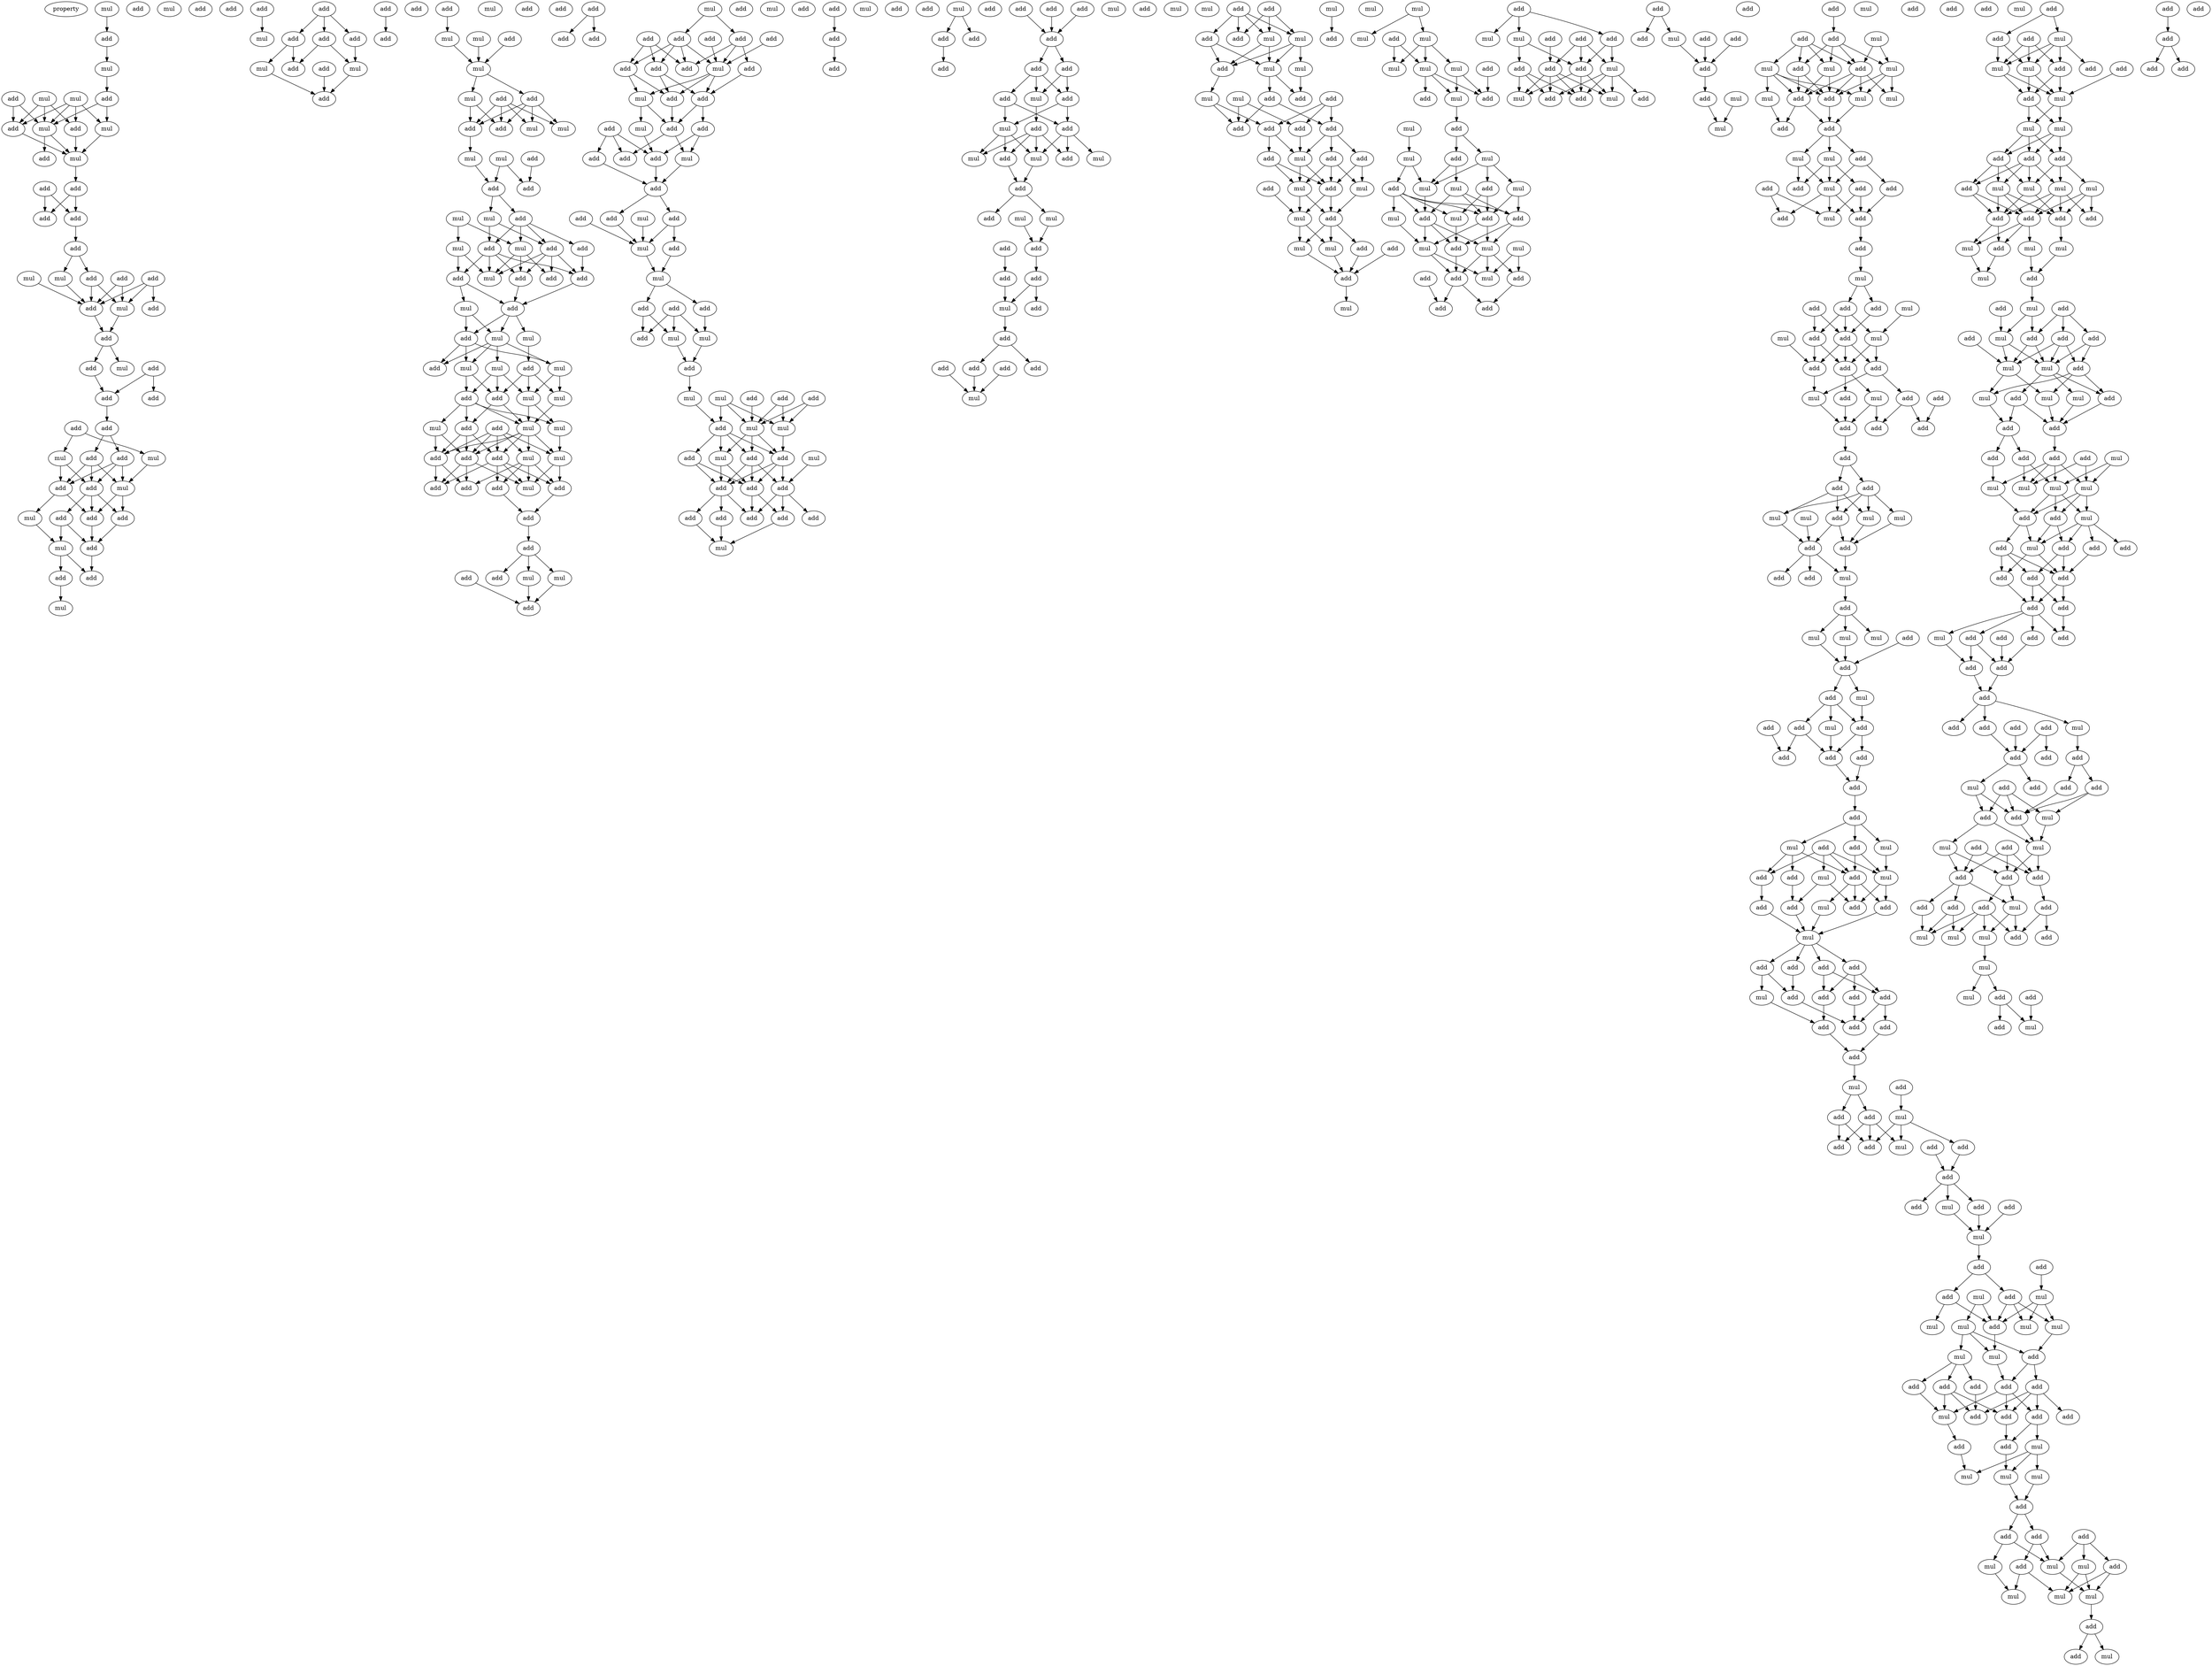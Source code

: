 digraph {
    node [fontcolor=black]
    property [mul=2,lf=1.3]
    0 [ label = mul ];
    1 [ label = add ];
    2 [ label = add ];
    3 [ label = mul ];
    4 [ label = add ];
    5 [ label = add ];
    6 [ label = mul ];
    7 [ label = mul ];
    8 [ label = mul ];
    9 [ label = add ];
    10 [ label = mul ];
    11 [ label = mul ];
    12 [ label = add ];
    13 [ label = mul ];
    14 [ label = add ];
    15 [ label = add ];
    16 [ label = add ];
    17 [ label = add ];
    18 [ label = add ];
    19 [ label = add ];
    20 [ label = mul ];
    21 [ label = add ];
    22 [ label = mul ];
    23 [ label = add ];
    24 [ label = add ];
    25 [ label = mul ];
    26 [ label = add ];
    27 [ label = add ];
    28 [ label = add ];
    29 [ label = mul ];
    30 [ label = add ];
    31 [ label = add ];
    32 [ label = add ];
    33 [ label = add ];
    34 [ label = add ];
    35 [ label = add ];
    36 [ label = add ];
    37 [ label = add ];
    38 [ label = add ];
    39 [ label = mul ];
    40 [ label = add ];
    41 [ label = mul ];
    42 [ label = add ];
    43 [ label = add ];
    44 [ label = mul ];
    45 [ label = add ];
    46 [ label = mul ];
    47 [ label = add ];
    48 [ label = add ];
    49 [ label = mul ];
    50 [ label = add ];
    51 [ label = add ];
    52 [ label = add ];
    53 [ label = mul ];
    54 [ label = add ];
    55 [ label = mul ];
    56 [ label = add ];
    57 [ label = add ];
    58 [ label = add ];
    59 [ label = add ];
    60 [ label = add ];
    61 [ label = add ];
    62 [ label = mul ];
    63 [ label = add ];
    64 [ label = mul ];
    65 [ label = add ];
    66 [ label = add ];
    67 [ label = add ];
    68 [ label = add ];
    69 [ label = mul ];
    70 [ label = mul ];
    71 [ label = mul ];
    72 [ label = add ];
    73 [ label = add ];
    74 [ label = mul ];
    75 [ label = add ];
    76 [ label = add ];
    77 [ label = mul ];
    78 [ label = add ];
    79 [ label = mul ];
    80 [ label = mul ];
    81 [ label = add ];
    82 [ label = mul ];
    83 [ label = add ];
    84 [ label = mul ];
    85 [ label = add ];
    86 [ label = add ];
    87 [ label = mul ];
    88 [ label = mul ];
    89 [ label = add ];
    90 [ label = mul ];
    91 [ label = mul ];
    92 [ label = add ];
    93 [ label = add ];
    94 [ label = add ];
    95 [ label = add ];
    96 [ label = add ];
    97 [ label = add ];
    98 [ label = mul ];
    99 [ label = add ];
    100 [ label = add ];
    101 [ label = mul ];
    102 [ label = mul ];
    103 [ label = add ];
    104 [ label = add ];
    105 [ label = mul ];
    106 [ label = add ];
    107 [ label = mul ];
    108 [ label = add ];
    109 [ label = mul ];
    110 [ label = mul ];
    111 [ label = add ];
    112 [ label = mul ];
    113 [ label = add ];
    114 [ label = mul ];
    115 [ label = mul ];
    116 [ label = add ];
    117 [ label = mul ];
    118 [ label = mul ];
    119 [ label = add ];
    120 [ label = add ];
    121 [ label = add ];
    122 [ label = mul ];
    123 [ label = mul ];
    124 [ label = add ];
    125 [ label = add ];
    126 [ label = add ];
    127 [ label = add ];
    128 [ label = mul ];
    129 [ label = add ];
    130 [ label = add ];
    131 [ label = add ];
    132 [ label = mul ];
    133 [ label = add ];
    134 [ label = mul ];
    135 [ label = add ];
    136 [ label = add ];
    137 [ label = add ];
    138 [ label = add ];
    139 [ label = add ];
    140 [ label = mul ];
    141 [ label = add ];
    142 [ label = add ];
    143 [ label = add ];
    144 [ label = add ];
    145 [ label = add ];
    146 [ label = add ];
    147 [ label = mul ];
    148 [ label = add ];
    149 [ label = add ];
    150 [ label = add ];
    151 [ label = add ];
    152 [ label = mul ];
    153 [ label = add ];
    154 [ label = mul ];
    155 [ label = add ];
    156 [ label = add ];
    157 [ label = add ];
    158 [ label = add ];
    159 [ label = mul ];
    160 [ label = add ];
    161 [ label = add ];
    162 [ label = add ];
    163 [ label = add ];
    164 [ label = mul ];
    165 [ label = add ];
    166 [ label = add ];
    167 [ label = add ];
    168 [ label = mul ];
    169 [ label = mul ];
    170 [ label = add ];
    171 [ label = mul ];
    172 [ label = add ];
    173 [ label = add ];
    174 [ label = add ];
    175 [ label = mul ];
    176 [ label = mul ];
    177 [ label = add ];
    178 [ label = add ];
    179 [ label = add ];
    180 [ label = add ];
    181 [ label = mul ];
    182 [ label = add ];
    183 [ label = add ];
    184 [ label = mul ];
    185 [ label = mul ];
    186 [ label = add ];
    187 [ label = mul ];
    188 [ label = add ];
    189 [ label = mul ];
    190 [ label = add ];
    191 [ label = mul ];
    192 [ label = add ];
    193 [ label = add ];
    194 [ label = add ];
    195 [ label = add ];
    196 [ label = add ];
    197 [ label = add ];
    198 [ label = add ];
    199 [ label = add ];
    200 [ label = add ];
    201 [ label = mul ];
    202 [ label = add ];
    203 [ label = mul ];
    204 [ label = add ];
    205 [ label = add ];
    206 [ label = add ];
    207 [ label = add ];
    208 [ label = mul ];
    209 [ label = add ];
    210 [ label = add ];
    211 [ label = add ];
    212 [ label = add ];
    213 [ label = add ];
    214 [ label = add ];
    215 [ label = add ];
    216 [ label = add ];
    217 [ label = mul ];
    218 [ label = add ];
    219 [ label = add ];
    220 [ label = add ];
    221 [ label = mul ];
    222 [ label = add ];
    223 [ label = add ];
    224 [ label = mul ];
    225 [ label = add ];
    226 [ label = add ];
    227 [ label = mul ];
    228 [ label = mul ];
    229 [ label = add ];
    230 [ label = mul ];
    231 [ label = add ];
    232 [ label = add ];
    233 [ label = mul ];
    234 [ label = mul ];
    235 [ label = mul ];
    236 [ label = add ];
    237 [ label = mul ];
    238 [ label = add ];
    239 [ label = add ];
    240 [ label = add ];
    241 [ label = add ];
    242 [ label = mul ];
    243 [ label = add ];
    244 [ label = add ];
    245 [ label = add ];
    246 [ label = add ];
    247 [ label = add ];
    248 [ label = add ];
    249 [ label = mul ];
    250 [ label = add ];
    251 [ label = add ];
    252 [ label = mul ];
    253 [ label = add ];
    254 [ label = add ];
    255 [ label = mul ];
    256 [ label = add ];
    257 [ label = mul ];
    258 [ label = mul ];
    259 [ label = mul ];
    260 [ label = add ];
    261 [ label = add ];
    262 [ label = mul ];
    263 [ label = add ];
    264 [ label = add ];
    265 [ label = add ];
    266 [ label = add ];
    267 [ label = add ];
    268 [ label = mul ];
    269 [ label = add ];
    270 [ label = add ];
    271 [ label = add ];
    272 [ label = mul ];
    273 [ label = add ];
    274 [ label = mul ];
    275 [ label = add ];
    276 [ label = mul ];
    277 [ label = add ];
    278 [ label = mul ];
    279 [ label = add ];
    280 [ label = mul ];
    281 [ label = add ];
    282 [ label = mul ];
    283 [ label = add ];
    284 [ label = add ];
    285 [ label = mul ];
    286 [ label = mul ];
    287 [ label = mul ];
    288 [ label = add ];
    289 [ label = mul ];
    290 [ label = mul ];
    291 [ label = mul ];
    292 [ label = mul ];
    293 [ label = mul ];
    294 [ label = add ];
    295 [ label = add ];
    296 [ label = add ];
    297 [ label = mul ];
    298 [ label = add ];
    299 [ label = mul ];
    300 [ label = add ];
    301 [ label = mul ];
    302 [ label = mul ];
    303 [ label = mul ];
    304 [ label = add ];
    305 [ label = add ];
    306 [ label = mul ];
    307 [ label = mul ];
    308 [ label = add ];
    309 [ label = add ];
    310 [ label = add ];
    311 [ label = mul ];
    312 [ label = mul ];
    313 [ label = mul ];
    314 [ label = add ];
    315 [ label = mul ];
    316 [ label = mul ];
    317 [ label = add ];
    318 [ label = add ];
    319 [ label = add ];
    320 [ label = mul ];
    321 [ label = add ];
    322 [ label = add ];
    323 [ label = add ];
    324 [ label = mul ];
    325 [ label = mul ];
    326 [ label = add ];
    327 [ label = add ];
    328 [ label = add ];
    329 [ label = add ];
    330 [ label = add ];
    331 [ label = add ];
    332 [ label = mul ];
    333 [ label = add ];
    334 [ label = mul ];
    335 [ label = mul ];
    336 [ label = add ];
    337 [ label = add ];
    338 [ label = add ];
    339 [ label = add ];
    340 [ label = add ];
    341 [ label = add ];
    342 [ label = mul ];
    343 [ label = add ];
    344 [ label = add ];
    345 [ label = mul ];
    346 [ label = mul ];
    347 [ label = add ];
    348 [ label = add ];
    349 [ label = add ];
    350 [ label = mul ];
    351 [ label = add ];
    352 [ label = mul ];
    353 [ label = add ];
    354 [ label = add ];
    355 [ label = mul ];
    356 [ label = mul ];
    357 [ label = add ];
    358 [ label = mul ];
    359 [ label = mul ];
    360 [ label = add ];
    361 [ label = mul ];
    362 [ label = add ];
    363 [ label = add ];
    364 [ label = mul ];
    365 [ label = mul ];
    366 [ label = add ];
    367 [ label = mul ];
    368 [ label = add ];
    369 [ label = add ];
    370 [ label = add ];
    371 [ label = add ];
    372 [ label = add ];
    373 [ label = mul ];
    374 [ label = add ];
    375 [ label = add ];
    376 [ label = mul ];
    377 [ label = mul ];
    378 [ label = add ];
    379 [ label = add ];
    380 [ label = mul ];
    381 [ label = add ];
    382 [ label = add ];
    383 [ label = add ];
    384 [ label = add ];
    385 [ label = mul ];
    386 [ label = mul ];
    387 [ label = add ];
    388 [ label = add ];
    389 [ label = add ];
    390 [ label = add ];
    391 [ label = add ];
    392 [ label = add ];
    393 [ label = mul ];
    394 [ label = mul ];
    395 [ label = add ];
    396 [ label = add ];
    397 [ label = add ];
    398 [ label = add ];
    399 [ label = add ];
    400 [ label = add ];
    401 [ label = mul ];
    402 [ label = mul ];
    403 [ label = add ];
    404 [ label = mul ];
    405 [ label = mul ];
    406 [ label = add ];
    407 [ label = add ];
    408 [ label = add ];
    409 [ label = mul ];
    410 [ label = add ];
    411 [ label = add ];
    412 [ label = mul ];
    413 [ label = add ];
    414 [ label = mul ];
    415 [ label = mul ];
    416 [ label = add ];
    417 [ label = mul ];
    418 [ label = add ];
    419 [ label = add ];
    420 [ label = mul ];
    421 [ label = add ];
    422 [ label = add ];
    423 [ label = add ];
    424 [ label = add ];
    425 [ label = add ];
    426 [ label = add ];
    427 [ label = add ];
    428 [ label = add ];
    429 [ label = add ];
    430 [ label = mul ];
    431 [ label = mul ];
    432 [ label = add ];
    433 [ label = add ];
    434 [ label = mul ];
    435 [ label = add ];
    436 [ label = mul ];
    437 [ label = add ];
    438 [ label = add ];
    439 [ label = add ];
    440 [ label = add ];
    441 [ label = add ];
    442 [ label = mul ];
    443 [ label = mul ];
    444 [ label = add ];
    445 [ label = add ];
    446 [ label = add ];
    447 [ label = add ];
    448 [ label = add ];
    449 [ label = add ];
    450 [ label = mul ];
    451 [ label = add ];
    452 [ label = add ];
    453 [ label = add ];
    454 [ label = add ];
    455 [ label = add ];
    456 [ label = add ];
    457 [ label = add ];
    458 [ label = mul ];
    459 [ label = add ];
    460 [ label = add ];
    461 [ label = add ];
    462 [ label = mul ];
    463 [ label = add ];
    464 [ label = add ];
    465 [ label = mul ];
    466 [ label = add ];
    467 [ label = add ];
    468 [ label = add ];
    469 [ label = add ];
    470 [ label = mul ];
    471 [ label = add ];
    472 [ label = add ];
    473 [ label = mul ];
    474 [ label = add ];
    475 [ label = add ];
    476 [ label = add ];
    477 [ label = add ];
    478 [ label = mul ];
    479 [ label = mul ];
    480 [ label = mul ];
    481 [ label = add ];
    482 [ label = mul ];
    483 [ label = mul ];
    484 [ label = mul ];
    485 [ label = mul ];
    486 [ label = add ];
    487 [ label = mul ];
    488 [ label = add ];
    489 [ label = add ];
    490 [ label = add ];
    491 [ label = add ];
    492 [ label = add ];
    493 [ label = mul ];
    494 [ label = add ];
    495 [ label = add ];
    496 [ label = add ];
    497 [ label = add ];
    498 [ label = add ];
    499 [ label = mul ];
    500 [ label = add ];
    501 [ label = mul ];
    502 [ label = mul ];
    503 [ label = mul ];
    504 [ label = mul ];
    505 [ label = add ];
    506 [ label = add ];
    507 [ label = add ];
    508 [ label = add ];
    509 [ label = add ];
    510 [ label = mul ];
    511 [ label = add ];
    512 [ label = mul ];
    513 [ label = mul ];
    514 [ label = mul ];
    515 [ label = mul ];
    516 [ label = mul ];
    517 [ label = add ];
    518 [ label = add ];
    519 [ label = mul ];
    520 [ label = add ];
    521 [ label = mul ];
    522 [ label = add ];
    523 [ label = add ];
    524 [ label = add ];
    525 [ label = add ];
    526 [ label = add ];
    527 [ label = mul ];
    528 [ label = mul ];
    529 [ label = add ];
    530 [ label = mul ];
    531 [ label = mul ];
    532 [ label = mul ];
    533 [ label = add ];
    534 [ label = add ];
    535 [ label = add ];
    536 [ label = mul ];
    537 [ label = mul ];
    538 [ label = add ];
    539 [ label = mul ];
    540 [ label = mul ];
    541 [ label = add ];
    542 [ label = add ];
    543 [ label = add ];
    544 [ label = add ];
    545 [ label = mul ];
    546 [ label = mul ];
    547 [ label = add ];
    548 [ label = mul ];
    549 [ label = mul ];
    550 [ label = add ];
    551 [ label = add ];
    552 [ label = add ];
    553 [ label = mul ];
    554 [ label = add ];
    555 [ label = add ];
    556 [ label = add ];
    557 [ label = add ];
    558 [ label = mul ];
    559 [ label = mul ];
    560 [ label = mul ];
    561 [ label = add ];
    562 [ label = add ];
    563 [ label = add ];
    564 [ label = mul ];
    565 [ label = mul ];
    566 [ label = mul ];
    567 [ label = add ];
    568 [ label = add ];
    569 [ label = mul ];
    570 [ label = add ];
    571 [ label = add ];
    572 [ label = add ];
    573 [ label = add ];
    574 [ label = mul ];
    575 [ label = mul ];
    576 [ label = mul ];
    577 [ label = mul ];
    578 [ label = add ];
    579 [ label = add ];
    580 [ label = mul ];
    581 [ label = add ];
    582 [ label = add ];
    583 [ label = add ];
    584 [ label = add ];
    585 [ label = mul ];
    586 [ label = add ];
    587 [ label = add ];
    588 [ label = add ];
    589 [ label = add ];
    590 [ label = add ];
    591 [ label = add ];
    592 [ label = mul ];
    593 [ label = add ];
    594 [ label = add ];
    595 [ label = add ];
    596 [ label = add ];
    597 [ label = add ];
    598 [ label = add ];
    599 [ label = add ];
    600 [ label = add ];
    601 [ label = mul ];
    602 [ label = add ];
    603 [ label = add ];
    604 [ label = add ];
    605 [ label = add ];
    606 [ label = add ];
    607 [ label = add ];
    608 [ label = mul ];
    609 [ label = add ];
    610 [ label = add ];
    611 [ label = add ];
    612 [ label = add ];
    613 [ label = mul ];
    614 [ label = add ];
    615 [ label = add ];
    616 [ label = mul ];
    617 [ label = mul ];
    618 [ label = add ];
    619 [ label = add ];
    620 [ label = add ];
    621 [ label = add ];
    622 [ label = add ];
    623 [ label = mul ];
    624 [ label = add ];
    625 [ label = add ];
    626 [ label = add ];
    627 [ label = mul ];
    628 [ label = add ];
    629 [ label = mul ];
    630 [ label = add ];
    631 [ label = mul ];
    632 [ label = mul ];
    633 [ label = add ];
    634 [ label = mul ];
    635 [ label = add ];
    636 [ label = add ];
    637 [ label = mul ];
    638 [ label = add ];
    639 [ label = add ];
    640 [ label = add ];
    641 [ label = add ];
    642 [ label = add ];
    0 -> 2 [ name = 0 ];
    2 -> 3 [ name = 1 ];
    3 -> 4 [ name = 2 ];
    4 -> 8 [ name = 3 ];
    4 -> 10 [ name = 4 ];
    5 -> 8 [ name = 5 ];
    5 -> 9 [ name = 6 ];
    6 -> 8 [ name = 7 ];
    6 -> 9 [ name = 8 ];
    6 -> 10 [ name = 9 ];
    6 -> 12 [ name = 10 ];
    7 -> 8 [ name = 11 ];
    7 -> 9 [ name = 12 ];
    7 -> 12 [ name = 13 ];
    8 -> 13 [ name = 14 ];
    8 -> 14 [ name = 15 ];
    9 -> 13 [ name = 16 ];
    10 -> 13 [ name = 17 ];
    12 -> 13 [ name = 18 ];
    13 -> 16 [ name = 19 ];
    15 -> 17 [ name = 20 ];
    15 -> 18 [ name = 21 ];
    16 -> 17 [ name = 22 ];
    16 -> 18 [ name = 23 ];
    18 -> 19 [ name = 24 ];
    19 -> 20 [ name = 25 ];
    19 -> 24 [ name = 26 ];
    20 -> 26 [ name = 27 ];
    21 -> 25 [ name = 28 ];
    21 -> 26 [ name = 29 ];
    22 -> 26 [ name = 30 ];
    23 -> 25 [ name = 31 ];
    23 -> 26 [ name = 32 ];
    23 -> 27 [ name = 33 ];
    24 -> 25 [ name = 34 ];
    24 -> 26 [ name = 35 ];
    25 -> 28 [ name = 36 ];
    26 -> 28 [ name = 37 ];
    28 -> 29 [ name = 38 ];
    28 -> 31 [ name = 39 ];
    31 -> 34 [ name = 40 ];
    33 -> 34 [ name = 41 ];
    33 -> 35 [ name = 42 ];
    34 -> 36 [ name = 43 ];
    36 -> 38 [ name = 44 ];
    36 -> 40 [ name = 45 ];
    37 -> 39 [ name = 46 ];
    37 -> 41 [ name = 47 ];
    38 -> 42 [ name = 48 ];
    38 -> 43 [ name = 49 ];
    38 -> 44 [ name = 50 ];
    39 -> 44 [ name = 51 ];
    40 -> 42 [ name = 52 ];
    40 -> 43 [ name = 53 ];
    40 -> 44 [ name = 54 ];
    41 -> 42 [ name = 55 ];
    41 -> 43 [ name = 56 ];
    42 -> 45 [ name = 57 ];
    42 -> 47 [ name = 58 ];
    42 -> 48 [ name = 59 ];
    43 -> 45 [ name = 60 ];
    43 -> 46 [ name = 61 ];
    44 -> 45 [ name = 62 ];
    44 -> 48 [ name = 63 ];
    45 -> 50 [ name = 64 ];
    46 -> 49 [ name = 65 ];
    47 -> 49 [ name = 66 ];
    47 -> 50 [ name = 67 ];
    48 -> 50 [ name = 68 ];
    49 -> 51 [ name = 69 ];
    49 -> 52 [ name = 70 ];
    50 -> 52 [ name = 71 ];
    51 -> 53 [ name = 72 ];
    54 -> 55 [ name = 73 ];
    56 -> 58 [ name = 74 ];
    56 -> 59 [ name = 75 ];
    56 -> 60 [ name = 76 ];
    57 -> 65 [ name = 77 ];
    58 -> 61 [ name = 78 ];
    58 -> 62 [ name = 79 ];
    59 -> 61 [ name = 80 ];
    59 -> 64 [ name = 81 ];
    60 -> 62 [ name = 82 ];
    62 -> 66 [ name = 83 ];
    63 -> 66 [ name = 84 ];
    64 -> 66 [ name = 85 ];
    68 -> 69 [ name = 86 ];
    69 -> 74 [ name = 87 ];
    70 -> 74 [ name = 88 ];
    73 -> 74 [ name = 89 ];
    74 -> 75 [ name = 90 ];
    74 -> 77 [ name = 91 ];
    75 -> 78 [ name = 92 ];
    75 -> 79 [ name = 93 ];
    75 -> 80 [ name = 94 ];
    75 -> 81 [ name = 95 ];
    76 -> 78 [ name = 96 ];
    76 -> 79 [ name = 97 ];
    76 -> 80 [ name = 98 ];
    76 -> 81 [ name = 99 ];
    77 -> 78 [ name = 100 ];
    77 -> 81 [ name = 101 ];
    81 -> 82 [ name = 102 ];
    82 -> 86 [ name = 103 ];
    83 -> 85 [ name = 104 ];
    84 -> 85 [ name = 105 ];
    84 -> 86 [ name = 106 ];
    86 -> 88 [ name = 107 ];
    86 -> 89 [ name = 108 ];
    87 -> 90 [ name = 109 ];
    87 -> 91 [ name = 110 ];
    88 -> 93 [ name = 111 ];
    88 -> 94 [ name = 112 ];
    89 -> 90 [ name = 113 ];
    89 -> 92 [ name = 114 ];
    89 -> 93 [ name = 115 ];
    89 -> 94 [ name = 116 ];
    90 -> 97 [ name = 117 ];
    90 -> 98 [ name = 118 ];
    90 -> 99 [ name = 119 ];
    91 -> 95 [ name = 120 ];
    91 -> 98 [ name = 121 ];
    92 -> 96 [ name = 122 ];
    93 -> 96 [ name = 123 ];
    93 -> 97 [ name = 124 ];
    93 -> 98 [ name = 125 ];
    93 -> 99 [ name = 126 ];
    94 -> 95 [ name = 127 ];
    94 -> 96 [ name = 128 ];
    94 -> 98 [ name = 129 ];
    94 -> 99 [ name = 130 ];
    95 -> 100 [ name = 131 ];
    95 -> 101 [ name = 132 ];
    96 -> 100 [ name = 133 ];
    99 -> 100 [ name = 134 ];
    100 -> 102 [ name = 135 ];
    100 -> 103 [ name = 136 ];
    100 -> 105 [ name = 137 ];
    101 -> 103 [ name = 138 ];
    101 -> 105 [ name = 139 ];
    102 -> 108 [ name = 140 ];
    103 -> 106 [ name = 141 ];
    103 -> 107 [ name = 142 ];
    103 -> 109 [ name = 143 ];
    105 -> 106 [ name = 144 ];
    105 -> 107 [ name = 145 ];
    105 -> 109 [ name = 146 ];
    105 -> 110 [ name = 147 ];
    107 -> 111 [ name = 148 ];
    107 -> 113 [ name = 149 ];
    108 -> 112 [ name = 150 ];
    108 -> 113 [ name = 151 ];
    108 -> 114 [ name = 152 ];
    109 -> 112 [ name = 153 ];
    109 -> 114 [ name = 154 ];
    110 -> 111 [ name = 155 ];
    110 -> 113 [ name = 156 ];
    110 -> 114 [ name = 157 ];
    111 -> 115 [ name = 158 ];
    111 -> 116 [ name = 159 ];
    111 -> 117 [ name = 160 ];
    111 -> 118 [ name = 161 ];
    112 -> 118 [ name = 162 ];
    113 -> 116 [ name = 163 ];
    113 -> 118 [ name = 164 ];
    114 -> 117 [ name = 165 ];
    114 -> 118 [ name = 166 ];
    115 -> 121 [ name = 167 ];
    115 -> 124 [ name = 168 ];
    116 -> 120 [ name = 169 ];
    116 -> 121 [ name = 170 ];
    116 -> 124 [ name = 171 ];
    117 -> 122 [ name = 172 ];
    118 -> 120 [ name = 173 ];
    118 -> 121 [ name = 174 ];
    118 -> 122 [ name = 175 ];
    118 -> 123 [ name = 176 ];
    118 -> 124 [ name = 177 ];
    119 -> 120 [ name = 178 ];
    119 -> 121 [ name = 179 ];
    119 -> 122 [ name = 180 ];
    119 -> 123 [ name = 181 ];
    119 -> 124 [ name = 182 ];
    120 -> 125 [ name = 183 ];
    120 -> 126 [ name = 184 ];
    120 -> 128 [ name = 185 ];
    120 -> 129 [ name = 186 ];
    121 -> 125 [ name = 187 ];
    121 -> 127 [ name = 188 ];
    121 -> 128 [ name = 189 ];
    122 -> 126 [ name = 190 ];
    122 -> 128 [ name = 191 ];
    123 -> 126 [ name = 192 ];
    123 -> 127 [ name = 193 ];
    123 -> 128 [ name = 194 ];
    123 -> 129 [ name = 195 ];
    124 -> 125 [ name = 196 ];
    124 -> 127 [ name = 197 ];
    126 -> 130 [ name = 198 ];
    129 -> 130 [ name = 199 ];
    130 -> 131 [ name = 200 ];
    131 -> 132 [ name = 201 ];
    131 -> 133 [ name = 202 ];
    131 -> 134 [ name = 203 ];
    132 -> 137 [ name = 204 ];
    134 -> 137 [ name = 205 ];
    135 -> 137 [ name = 206 ];
    136 -> 138 [ name = 207 ];
    136 -> 139 [ name = 208 ];
    140 -> 144 [ name = 209 ];
    140 -> 145 [ name = 210 ];
    141 -> 147 [ name = 211 ];
    142 -> 148 [ name = 212 ];
    142 -> 149 [ name = 213 ];
    142 -> 150 [ name = 214 ];
    143 -> 147 [ name = 215 ];
    144 -> 147 [ name = 216 ];
    144 -> 148 [ name = 217 ];
    144 -> 149 [ name = 218 ];
    144 -> 150 [ name = 219 ];
    145 -> 146 [ name = 220 ];
    145 -> 147 [ name = 221 ];
    145 -> 149 [ name = 222 ];
    146 -> 153 [ name = 223 ];
    147 -> 151 [ name = 224 ];
    147 -> 152 [ name = 225 ];
    147 -> 153 [ name = 226 ];
    148 -> 151 [ name = 227 ];
    148 -> 152 [ name = 228 ];
    150 -> 151 [ name = 229 ];
    150 -> 153 [ name = 230 ];
    151 -> 157 [ name = 231 ];
    152 -> 154 [ name = 232 ];
    152 -> 157 [ name = 233 ];
    153 -> 156 [ name = 234 ];
    153 -> 157 [ name = 235 ];
    154 -> 158 [ name = 236 ];
    155 -> 158 [ name = 237 ];
    155 -> 160 [ name = 238 ];
    155 -> 161 [ name = 239 ];
    156 -> 158 [ name = 240 ];
    156 -> 159 [ name = 241 ];
    157 -> 159 [ name = 242 ];
    157 -> 160 [ name = 243 ];
    158 -> 163 [ name = 244 ];
    159 -> 163 [ name = 245 ];
    161 -> 163 [ name = 246 ];
    163 -> 166 [ name = 247 ];
    163 -> 167 [ name = 248 ];
    164 -> 169 [ name = 249 ];
    165 -> 169 [ name = 250 ];
    166 -> 169 [ name = 251 ];
    166 -> 170 [ name = 252 ];
    167 -> 169 [ name = 253 ];
    169 -> 171 [ name = 254 ];
    170 -> 171 [ name = 255 ];
    171 -> 172 [ name = 256 ];
    171 -> 173 [ name = 257 ];
    172 -> 175 [ name = 258 ];
    172 -> 178 [ name = 259 ];
    173 -> 176 [ name = 260 ];
    174 -> 175 [ name = 261 ];
    174 -> 176 [ name = 262 ];
    174 -> 178 [ name = 263 ];
    175 -> 179 [ name = 264 ];
    176 -> 179 [ name = 265 ];
    179 -> 181 [ name = 266 ];
    180 -> 185 [ name = 267 ];
    180 -> 187 [ name = 268 ];
    181 -> 186 [ name = 269 ];
    182 -> 185 [ name = 270 ];
    182 -> 187 [ name = 271 ];
    183 -> 187 [ name = 272 ];
    184 -> 185 [ name = 273 ];
    184 -> 186 [ name = 274 ];
    184 -> 187 [ name = 275 ];
    185 -> 190 [ name = 276 ];
    186 -> 188 [ name = 277 ];
    186 -> 189 [ name = 278 ];
    186 -> 190 [ name = 279 ];
    186 -> 192 [ name = 280 ];
    187 -> 188 [ name = 281 ];
    187 -> 189 [ name = 282 ];
    187 -> 190 [ name = 283 ];
    188 -> 193 [ name = 284 ];
    188 -> 194 [ name = 285 ];
    188 -> 195 [ name = 286 ];
    189 -> 193 [ name = 287 ];
    189 -> 195 [ name = 288 ];
    190 -> 193 [ name = 289 ];
    190 -> 194 [ name = 290 ];
    190 -> 195 [ name = 291 ];
    191 -> 194 [ name = 292 ];
    192 -> 193 [ name = 293 ];
    192 -> 195 [ name = 294 ];
    193 -> 196 [ name = 295 ];
    193 -> 198 [ name = 296 ];
    193 -> 199 [ name = 297 ];
    194 -> 197 [ name = 298 ];
    194 -> 198 [ name = 299 ];
    194 -> 200 [ name = 300 ];
    195 -> 197 [ name = 301 ];
    195 -> 198 [ name = 302 ];
    196 -> 201 [ name = 303 ];
    197 -> 201 [ name = 304 ];
    199 -> 201 [ name = 305 ];
    202 -> 206 [ name = 306 ];
    206 -> 207 [ name = 307 ];
    208 -> 210 [ name = 308 ];
    208 -> 211 [ name = 309 ];
    210 -> 212 [ name = 310 ];
    213 -> 216 [ name = 311 ];
    214 -> 216 [ name = 312 ];
    215 -> 216 [ name = 313 ];
    216 -> 219 [ name = 314 ];
    216 -> 220 [ name = 315 ];
    219 -> 221 [ name = 316 ];
    219 -> 222 [ name = 317 ];
    219 -> 223 [ name = 318 ];
    220 -> 221 [ name = 319 ];
    220 -> 223 [ name = 320 ];
    221 -> 225 [ name = 321 ];
    222 -> 224 [ name = 322 ];
    222 -> 226 [ name = 323 ];
    223 -> 224 [ name = 324 ];
    223 -> 226 [ name = 325 ];
    224 -> 227 [ name = 326 ];
    224 -> 228 [ name = 327 ];
    224 -> 231 [ name = 328 ];
    225 -> 227 [ name = 329 ];
    225 -> 228 [ name = 330 ];
    225 -> 229 [ name = 331 ];
    225 -> 231 [ name = 332 ];
    226 -> 228 [ name = 333 ];
    226 -> 229 [ name = 334 ];
    226 -> 230 [ name = 335 ];
    228 -> 232 [ name = 336 ];
    231 -> 232 [ name = 337 ];
    232 -> 236 [ name = 338 ];
    232 -> 237 [ name = 339 ];
    235 -> 238 [ name = 340 ];
    237 -> 238 [ name = 341 ];
    238 -> 241 [ name = 342 ];
    239 -> 240 [ name = 343 ];
    240 -> 242 [ name = 344 ];
    241 -> 242 [ name = 345 ];
    241 -> 243 [ name = 346 ];
    242 -> 244 [ name = 347 ];
    244 -> 246 [ name = 348 ];
    244 -> 247 [ name = 349 ];
    245 -> 249 [ name = 350 ];
    246 -> 249 [ name = 351 ];
    248 -> 249 [ name = 352 ];
    250 -> 252 [ name = 353 ];
    250 -> 253 [ name = 354 ];
    250 -> 254 [ name = 355 ];
    250 -> 255 [ name = 356 ];
    251 -> 252 [ name = 357 ];
    251 -> 253 [ name = 358 ];
    251 -> 255 [ name = 359 ];
    252 -> 256 [ name = 360 ];
    252 -> 258 [ name = 361 ];
    254 -> 256 [ name = 362 ];
    254 -> 258 [ name = 363 ];
    255 -> 256 [ name = 364 ];
    255 -> 257 [ name = 365 ];
    255 -> 258 [ name = 366 ];
    256 -> 259 [ name = 367 ];
    257 -> 260 [ name = 368 ];
    258 -> 260 [ name = 369 ];
    258 -> 263 [ name = 370 ];
    259 -> 264 [ name = 371 ];
    259 -> 267 [ name = 372 ];
    261 -> 265 [ name = 373 ];
    261 -> 266 [ name = 374 ];
    261 -> 267 [ name = 375 ];
    262 -> 264 [ name = 376 ];
    262 -> 266 [ name = 377 ];
    263 -> 264 [ name = 378 ];
    263 -> 265 [ name = 379 ];
    265 -> 268 [ name = 380 ];
    265 -> 269 [ name = 381 ];
    265 -> 270 [ name = 382 ];
    266 -> 268 [ name = 383 ];
    267 -> 268 [ name = 384 ];
    267 -> 271 [ name = 385 ];
    268 -> 274 [ name = 386 ];
    268 -> 275 [ name = 387 ];
    269 -> 272 [ name = 388 ];
    269 -> 274 [ name = 389 ];
    269 -> 275 [ name = 390 ];
    270 -> 272 [ name = 391 ];
    270 -> 275 [ name = 392 ];
    271 -> 274 [ name = 393 ];
    271 -> 275 [ name = 394 ];
    272 -> 277 [ name = 395 ];
    273 -> 278 [ name = 396 ];
    274 -> 277 [ name = 397 ];
    274 -> 278 [ name = 398 ];
    275 -> 277 [ name = 399 ];
    275 -> 278 [ name = 400 ];
    276 -> 279 [ name = 401 ];
    277 -> 280 [ name = 402 ];
    277 -> 282 [ name = 403 ];
    277 -> 283 [ name = 404 ];
    278 -> 280 [ name = 405 ];
    278 -> 282 [ name = 406 ];
    280 -> 284 [ name = 407 ];
    281 -> 284 [ name = 408 ];
    282 -> 284 [ name = 409 ];
    283 -> 284 [ name = 410 ];
    284 -> 285 [ name = 411 ];
    287 -> 289 [ name = 412 ];
    287 -> 290 [ name = 413 ];
    288 -> 291 [ name = 414 ];
    288 -> 293 [ name = 415 ];
    290 -> 291 [ name = 416 ];
    290 -> 292 [ name = 417 ];
    290 -> 293 [ name = 418 ];
    291 -> 295 [ name = 419 ];
    291 -> 296 [ name = 420 ];
    291 -> 297 [ name = 421 ];
    292 -> 296 [ name = 422 ];
    292 -> 297 [ name = 423 ];
    294 -> 296 [ name = 424 ];
    297 -> 298 [ name = 425 ];
    298 -> 300 [ name = 426 ];
    298 -> 302 [ name = 427 ];
    299 -> 301 [ name = 428 ];
    300 -> 303 [ name = 429 ];
    300 -> 306 [ name = 430 ];
    301 -> 304 [ name = 431 ];
    301 -> 306 [ name = 432 ];
    302 -> 305 [ name = 433 ];
    302 -> 306 [ name = 434 ];
    302 -> 307 [ name = 435 ];
    303 -> 308 [ name = 436 ];
    303 -> 309 [ name = 437 ];
    303 -> 310 [ name = 438 ];
    304 -> 308 [ name = 439 ];
    304 -> 309 [ name = 440 ];
    304 -> 310 [ name = 441 ];
    304 -> 311 [ name = 442 ];
    304 -> 312 [ name = 443 ];
    305 -> 310 [ name = 444 ];
    305 -> 311 [ name = 445 ];
    306 -> 308 [ name = 446 ];
    307 -> 309 [ name = 447 ];
    307 -> 310 [ name = 448 ];
    308 -> 313 [ name = 449 ];
    308 -> 314 [ name = 450 ];
    308 -> 315 [ name = 451 ];
    309 -> 313 [ name = 452 ];
    309 -> 314 [ name = 453 ];
    310 -> 313 [ name = 454 ];
    310 -> 315 [ name = 455 ];
    311 -> 314 [ name = 456 ];
    312 -> 315 [ name = 457 ];
    313 -> 318 [ name = 458 ];
    313 -> 319 [ name = 459 ];
    313 -> 320 [ name = 460 ];
    314 -> 318 [ name = 461 ];
    315 -> 318 [ name = 462 ];
    315 -> 320 [ name = 463 ];
    316 -> 319 [ name = 464 ];
    316 -> 320 [ name = 465 ];
    317 -> 321 [ name = 466 ];
    318 -> 321 [ name = 467 ];
    318 -> 322 [ name = 468 ];
    319 -> 322 [ name = 469 ];
    323 -> 324 [ name = 470 ];
    323 -> 325 [ name = 471 ];
    323 -> 328 [ name = 472 ];
    325 -> 330 [ name = 473 ];
    325 -> 331 [ name = 474 ];
    326 -> 329 [ name = 475 ];
    326 -> 330 [ name = 476 ];
    326 -> 332 [ name = 477 ];
    327 -> 329 [ name = 478 ];
    328 -> 330 [ name = 479 ];
    328 -> 332 [ name = 480 ];
    329 -> 333 [ name = 481 ];
    329 -> 334 [ name = 482 ];
    329 -> 335 [ name = 483 ];
    329 -> 336 [ name = 484 ];
    330 -> 334 [ name = 485 ];
    330 -> 335 [ name = 486 ];
    330 -> 336 [ name = 487 ];
    331 -> 333 [ name = 488 ];
    331 -> 334 [ name = 489 ];
    331 -> 336 [ name = 490 ];
    332 -> 333 [ name = 491 ];
    332 -> 335 [ name = 492 ];
    332 -> 336 [ name = 493 ];
    332 -> 337 [ name = 494 ];
    338 -> 340 [ name = 495 ];
    338 -> 342 [ name = 496 ];
    339 -> 343 [ name = 497 ];
    341 -> 343 [ name = 498 ];
    342 -> 343 [ name = 499 ];
    343 -> 344 [ name = 500 ];
    344 -> 346 [ name = 501 ];
    345 -> 346 [ name = 502 ];
    348 -> 351 [ name = 503 ];
    349 -> 352 [ name = 504 ];
    349 -> 353 [ name = 505 ];
    349 -> 354 [ name = 506 ];
    349 -> 355 [ name = 507 ];
    350 -> 353 [ name = 508 ];
    350 -> 356 [ name = 509 ];
    351 -> 353 [ name = 510 ];
    351 -> 354 [ name = 511 ];
    351 -> 355 [ name = 512 ];
    351 -> 356 [ name = 513 ];
    352 -> 357 [ name = 514 ];
    352 -> 359 [ name = 515 ];
    352 -> 360 [ name = 516 ];
    352 -> 361 [ name = 517 ];
    353 -> 357 [ name = 518 ];
    353 -> 358 [ name = 519 ];
    353 -> 359 [ name = 520 ];
    353 -> 360 [ name = 521 ];
    354 -> 357 [ name = 522 ];
    354 -> 360 [ name = 523 ];
    355 -> 357 [ name = 524 ];
    355 -> 360 [ name = 525 ];
    356 -> 357 [ name = 526 ];
    356 -> 358 [ name = 527 ];
    356 -> 359 [ name = 528 ];
    357 -> 363 [ name = 529 ];
    359 -> 363 [ name = 530 ];
    360 -> 362 [ name = 531 ];
    360 -> 363 [ name = 532 ];
    361 -> 362 [ name = 533 ];
    363 -> 364 [ name = 534 ];
    363 -> 365 [ name = 535 ];
    363 -> 366 [ name = 536 ];
    364 -> 367 [ name = 537 ];
    364 -> 370 [ name = 538 ];
    365 -> 367 [ name = 539 ];
    365 -> 370 [ name = 540 ];
    365 -> 371 [ name = 541 ];
    366 -> 367 [ name = 542 ];
    366 -> 368 [ name = 543 ];
    367 -> 372 [ name = 544 ];
    367 -> 373 [ name = 545 ];
    367 -> 374 [ name = 546 ];
    368 -> 374 [ name = 547 ];
    369 -> 372 [ name = 548 ];
    369 -> 373 [ name = 549 ];
    371 -> 373 [ name = 550 ];
    371 -> 374 [ name = 551 ];
    374 -> 375 [ name = 552 ];
    375 -> 376 [ name = 553 ];
    376 -> 378 [ name = 554 ];
    376 -> 382 [ name = 555 ];
    378 -> 383 [ name = 556 ];
    378 -> 384 [ name = 557 ];
    378 -> 385 [ name = 558 ];
    379 -> 383 [ name = 559 ];
    379 -> 384 [ name = 560 ];
    380 -> 385 [ name = 561 ];
    382 -> 384 [ name = 562 ];
    383 -> 387 [ name = 563 ];
    383 -> 389 [ name = 564 ];
    384 -> 387 [ name = 565 ];
    384 -> 388 [ name = 566 ];
    384 -> 389 [ name = 567 ];
    385 -> 387 [ name = 568 ];
    385 -> 388 [ name = 569 ];
    386 -> 389 [ name = 570 ];
    387 -> 390 [ name = 571 ];
    387 -> 393 [ name = 572 ];
    388 -> 392 [ name = 573 ];
    388 -> 394 [ name = 574 ];
    389 -> 394 [ name = 575 ];
    390 -> 397 [ name = 576 ];
    391 -> 395 [ name = 577 ];
    392 -> 395 [ name = 578 ];
    392 -> 396 [ name = 579 ];
    393 -> 396 [ name = 580 ];
    393 -> 397 [ name = 581 ];
    394 -> 397 [ name = 582 ];
    397 -> 398 [ name = 583 ];
    398 -> 399 [ name = 584 ];
    398 -> 400 [ name = 585 ];
    399 -> 402 [ name = 586 ];
    399 -> 403 [ name = 587 ];
    399 -> 404 [ name = 588 ];
    399 -> 405 [ name = 589 ];
    400 -> 402 [ name = 590 ];
    400 -> 403 [ name = 591 ];
    400 -> 404 [ name = 592 ];
    401 -> 406 [ name = 593 ];
    402 -> 406 [ name = 594 ];
    403 -> 406 [ name = 595 ];
    403 -> 407 [ name = 596 ];
    404 -> 407 [ name = 597 ];
    405 -> 407 [ name = 598 ];
    406 -> 408 [ name = 599 ];
    406 -> 409 [ name = 600 ];
    406 -> 410 [ name = 601 ];
    407 -> 409 [ name = 602 ];
    409 -> 411 [ name = 603 ];
    411 -> 412 [ name = 604 ];
    411 -> 414 [ name = 605 ];
    411 -> 415 [ name = 606 ];
    413 -> 416 [ name = 607 ];
    414 -> 416 [ name = 608 ];
    415 -> 416 [ name = 609 ];
    416 -> 417 [ name = 610 ];
    416 -> 419 [ name = 611 ];
    417 -> 422 [ name = 612 ];
    419 -> 420 [ name = 613 ];
    419 -> 421 [ name = 614 ];
    419 -> 422 [ name = 615 ];
    420 -> 424 [ name = 616 ];
    421 -> 424 [ name = 617 ];
    421 -> 425 [ name = 618 ];
    422 -> 424 [ name = 619 ];
    422 -> 426 [ name = 620 ];
    423 -> 425 [ name = 621 ];
    424 -> 427 [ name = 622 ];
    426 -> 427 [ name = 623 ];
    427 -> 428 [ name = 624 ];
    428 -> 429 [ name = 625 ];
    428 -> 430 [ name = 626 ];
    428 -> 431 [ name = 627 ];
    429 -> 434 [ name = 628 ];
    429 -> 435 [ name = 629 ];
    430 -> 433 [ name = 630 ];
    430 -> 435 [ name = 631 ];
    430 -> 437 [ name = 632 ];
    431 -> 434 [ name = 633 ];
    432 -> 434 [ name = 634 ];
    432 -> 435 [ name = 635 ];
    432 -> 436 [ name = 636 ];
    432 -> 437 [ name = 637 ];
    433 -> 439 [ name = 638 ];
    434 -> 438 [ name = 639 ];
    434 -> 440 [ name = 640 ];
    435 -> 438 [ name = 641 ];
    435 -> 440 [ name = 642 ];
    435 -> 442 [ name = 643 ];
    436 -> 439 [ name = 644 ];
    436 -> 440 [ name = 645 ];
    437 -> 441 [ name = 646 ];
    438 -> 443 [ name = 647 ];
    439 -> 443 [ name = 648 ];
    441 -> 443 [ name = 649 ];
    442 -> 443 [ name = 650 ];
    443 -> 444 [ name = 651 ];
    443 -> 445 [ name = 652 ];
    443 -> 446 [ name = 653 ];
    443 -> 447 [ name = 654 ];
    444 -> 450 [ name = 655 ];
    444 -> 451 [ name = 656 ];
    445 -> 448 [ name = 657 ];
    445 -> 449 [ name = 658 ];
    446 -> 451 [ name = 659 ];
    447 -> 448 [ name = 660 ];
    447 -> 449 [ name = 661 ];
    447 -> 452 [ name = 662 ];
    448 -> 453 [ name = 663 ];
    448 -> 455 [ name = 664 ];
    449 -> 454 [ name = 665 ];
    450 -> 454 [ name = 666 ];
    451 -> 455 [ name = 667 ];
    452 -> 455 [ name = 668 ];
    453 -> 456 [ name = 669 ];
    454 -> 456 [ name = 670 ];
    456 -> 458 [ name = 671 ];
    457 -> 462 [ name = 672 ];
    458 -> 459 [ name = 673 ];
    458 -> 460 [ name = 674 ];
    459 -> 463 [ name = 675 ];
    459 -> 465 [ name = 676 ];
    459 -> 466 [ name = 677 ];
    460 -> 463 [ name = 678 ];
    460 -> 466 [ name = 679 ];
    462 -> 464 [ name = 680 ];
    462 -> 465 [ name = 681 ];
    462 -> 466 [ name = 682 ];
    464 -> 468 [ name = 683 ];
    467 -> 468 [ name = 684 ];
    468 -> 469 [ name = 685 ];
    468 -> 470 [ name = 686 ];
    468 -> 471 [ name = 687 ];
    470 -> 473 [ name = 688 ];
    471 -> 473 [ name = 689 ];
    472 -> 473 [ name = 690 ];
    473 -> 475 [ name = 691 ];
    474 -> 478 [ name = 692 ];
    475 -> 476 [ name = 693 ];
    475 -> 477 [ name = 694 ];
    476 -> 481 [ name = 695 ];
    476 -> 483 [ name = 696 ];
    477 -> 480 [ name = 697 ];
    477 -> 481 [ name = 698 ];
    477 -> 482 [ name = 699 ];
    478 -> 480 [ name = 700 ];
    478 -> 481 [ name = 701 ];
    478 -> 482 [ name = 702 ];
    479 -> 481 [ name = 703 ];
    479 -> 484 [ name = 704 ];
    480 -> 486 [ name = 705 ];
    481 -> 485 [ name = 706 ];
    484 -> 485 [ name = 707 ];
    484 -> 486 [ name = 708 ];
    484 -> 487 [ name = 709 ];
    485 -> 492 [ name = 710 ];
    486 -> 488 [ name = 711 ];
    486 -> 492 [ name = 712 ];
    487 -> 489 [ name = 713 ];
    487 -> 490 [ name = 714 ];
    487 -> 491 [ name = 715 ];
    488 -> 494 [ name = 716 ];
    488 -> 495 [ name = 717 ];
    488 -> 496 [ name = 718 ];
    488 -> 497 [ name = 719 ];
    489 -> 493 [ name = 720 ];
    489 -> 495 [ name = 721 ];
    489 -> 496 [ name = 722 ];
    490 -> 493 [ name = 723 ];
    491 -> 496 [ name = 724 ];
    492 -> 493 [ name = 725 ];
    492 -> 495 [ name = 726 ];
    492 -> 497 [ name = 727 ];
    493 -> 500 [ name = 728 ];
    495 -> 498 [ name = 729 ];
    497 -> 498 [ name = 730 ];
    497 -> 499 [ name = 731 ];
    498 -> 503 [ name = 732 ];
    499 -> 501 [ name = 733 ];
    499 -> 503 [ name = 734 ];
    499 -> 504 [ name = 735 ];
    500 -> 504 [ name = 736 ];
    501 -> 505 [ name = 737 ];
    503 -> 505 [ name = 738 ];
    505 -> 507 [ name = 739 ];
    505 -> 508 [ name = 740 ];
    506 -> 511 [ name = 741 ];
    506 -> 512 [ name = 742 ];
    506 -> 513 [ name = 743 ];
    507 -> 509 [ name = 744 ];
    507 -> 512 [ name = 745 ];
    508 -> 510 [ name = 746 ];
    508 -> 512 [ name = 747 ];
    509 -> 514 [ name = 748 ];
    509 -> 515 [ name = 749 ];
    510 -> 515 [ name = 750 ];
    511 -> 514 [ name = 751 ];
    511 -> 516 [ name = 752 ];
    512 -> 516 [ name = 753 ];
    513 -> 514 [ name = 754 ];
    513 -> 516 [ name = 755 ];
    516 -> 517 [ name = 756 ];
    517 -> 518 [ name = 757 ];
    517 -> 519 [ name = 758 ];
    520 -> 521 [ name = 759 ];
    520 -> 523 [ name = 760 ];
    521 -> 525 [ name = 761 ];
    521 -> 526 [ name = 762 ];
    521 -> 527 [ name = 763 ];
    521 -> 528 [ name = 764 ];
    522 -> 525 [ name = 765 ];
    522 -> 527 [ name = 766 ];
    522 -> 528 [ name = 767 ];
    523 -> 527 [ name = 768 ];
    523 -> 528 [ name = 769 ];
    524 -> 530 [ name = 770 ];
    525 -> 529 [ name = 771 ];
    525 -> 530 [ name = 772 ];
    527 -> 529 [ name = 773 ];
    527 -> 530 [ name = 774 ];
    528 -> 529 [ name = 775 ];
    528 -> 530 [ name = 776 ];
    529 -> 531 [ name = 777 ];
    529 -> 532 [ name = 778 ];
    530 -> 531 [ name = 779 ];
    530 -> 532 [ name = 780 ];
    531 -> 533 [ name = 781 ];
    531 -> 534 [ name = 782 ];
    531 -> 535 [ name = 783 ];
    532 -> 533 [ name = 784 ];
    532 -> 534 [ name = 785 ];
    532 -> 535 [ name = 786 ];
    533 -> 538 [ name = 787 ];
    533 -> 539 [ name = 788 ];
    533 -> 540 [ name = 789 ];
    534 -> 536 [ name = 790 ];
    534 -> 537 [ name = 791 ];
    534 -> 539 [ name = 792 ];
    535 -> 537 [ name = 793 ];
    535 -> 538 [ name = 794 ];
    535 -> 539 [ name = 795 ];
    535 -> 540 [ name = 796 ];
    536 -> 542 [ name = 797 ];
    536 -> 543 [ name = 798 ];
    536 -> 544 [ name = 799 ];
    537 -> 541 [ name = 800 ];
    537 -> 542 [ name = 801 ];
    537 -> 543 [ name = 802 ];
    537 -> 544 [ name = 803 ];
    538 -> 541 [ name = 804 ];
    538 -> 544 [ name = 805 ];
    539 -> 541 [ name = 806 ];
    539 -> 542 [ name = 807 ];
    540 -> 541 [ name = 808 ];
    540 -> 542 [ name = 809 ];
    540 -> 544 [ name = 810 ];
    541 -> 545 [ name = 811 ];
    541 -> 547 [ name = 812 ];
    542 -> 546 [ name = 813 ];
    544 -> 545 [ name = 814 ];
    544 -> 547 [ name = 815 ];
    544 -> 548 [ name = 816 ];
    545 -> 549 [ name = 817 ];
    546 -> 550 [ name = 818 ];
    547 -> 549 [ name = 819 ];
    548 -> 550 [ name = 820 ];
    550 -> 553 [ name = 821 ];
    551 -> 554 [ name = 822 ];
    551 -> 555 [ name = 823 ];
    551 -> 556 [ name = 824 ];
    552 -> 558 [ name = 825 ];
    553 -> 554 [ name = 826 ];
    553 -> 558 [ name = 827 ];
    554 -> 559 [ name = 828 ];
    554 -> 560 [ name = 829 ];
    555 -> 559 [ name = 830 ];
    555 -> 560 [ name = 831 ];
    555 -> 561 [ name = 832 ];
    556 -> 559 [ name = 833 ];
    556 -> 561 [ name = 834 ];
    557 -> 560 [ name = 835 ];
    558 -> 559 [ name = 836 ];
    558 -> 560 [ name = 837 ];
    559 -> 562 [ name = 838 ];
    559 -> 563 [ name = 839 ];
    559 -> 565 [ name = 840 ];
    560 -> 564 [ name = 841 ];
    560 -> 566 [ name = 842 ];
    561 -> 563 [ name = 843 ];
    561 -> 564 [ name = 844 ];
    561 -> 566 [ name = 845 ];
    562 -> 567 [ name = 846 ];
    562 -> 568 [ name = 847 ];
    563 -> 568 [ name = 848 ];
    564 -> 567 [ name = 849 ];
    565 -> 568 [ name = 850 ];
    566 -> 568 [ name = 851 ];
    567 -> 570 [ name = 852 ];
    567 -> 573 [ name = 853 ];
    568 -> 572 [ name = 854 ];
    569 -> 575 [ name = 855 ];
    569 -> 577 [ name = 856 ];
    570 -> 574 [ name = 857 ];
    570 -> 577 [ name = 858 ];
    571 -> 574 [ name = 859 ];
    571 -> 575 [ name = 860 ];
    572 -> 574 [ name = 861 ];
    572 -> 575 [ name = 862 ];
    572 -> 576 [ name = 863 ];
    572 -> 577 [ name = 864 ];
    573 -> 576 [ name = 865 ];
    575 -> 578 [ name = 866 ];
    575 -> 579 [ name = 867 ];
    575 -> 580 [ name = 868 ];
    576 -> 579 [ name = 869 ];
    577 -> 578 [ name = 870 ];
    577 -> 579 [ name = 871 ];
    577 -> 580 [ name = 872 ];
    578 -> 583 [ name = 873 ];
    578 -> 585 [ name = 874 ];
    579 -> 584 [ name = 875 ];
    579 -> 585 [ name = 876 ];
    580 -> 581 [ name = 877 ];
    580 -> 582 [ name = 878 ];
    580 -> 583 [ name = 879 ];
    580 -> 585 [ name = 880 ];
    581 -> 587 [ name = 881 ];
    583 -> 586 [ name = 882 ];
    583 -> 587 [ name = 883 ];
    584 -> 586 [ name = 884 ];
    584 -> 587 [ name = 885 ];
    584 -> 588 [ name = 886 ];
    585 -> 587 [ name = 887 ];
    585 -> 588 [ name = 888 ];
    586 -> 589 [ name = 889 ];
    586 -> 590 [ name = 890 ];
    587 -> 589 [ name = 891 ];
    587 -> 590 [ name = 892 ];
    588 -> 589 [ name = 893 ];
    589 -> 591 [ name = 894 ];
    589 -> 592 [ name = 895 ];
    589 -> 593 [ name = 896 ];
    589 -> 595 [ name = 897 ];
    590 -> 595 [ name = 898 ];
    591 -> 597 [ name = 899 ];
    592 -> 596 [ name = 900 ];
    593 -> 596 [ name = 901 ];
    593 -> 597 [ name = 902 ];
    594 -> 597 [ name = 903 ];
    596 -> 598 [ name = 904 ];
    597 -> 598 [ name = 905 ];
    598 -> 599 [ name = 906 ];
    598 -> 601 [ name = 907 ];
    598 -> 602 [ name = 908 ];
    600 -> 604 [ name = 909 ];
    601 -> 605 [ name = 910 ];
    602 -> 604 [ name = 911 ];
    603 -> 604 [ name = 912 ];
    603 -> 606 [ name = 913 ];
    604 -> 608 [ name = 914 ];
    604 -> 610 [ name = 915 ];
    605 -> 609 [ name = 916 ];
    605 -> 611 [ name = 917 ];
    607 -> 612 [ name = 918 ];
    607 -> 613 [ name = 919 ];
    607 -> 614 [ name = 920 ];
    608 -> 612 [ name = 921 ];
    608 -> 614 [ name = 922 ];
    609 -> 612 [ name = 923 ];
    609 -> 613 [ name = 924 ];
    611 -> 612 [ name = 925 ];
    612 -> 616 [ name = 926 ];
    613 -> 616 [ name = 927 ];
    614 -> 616 [ name = 928 ];
    614 -> 617 [ name = 929 ];
    615 -> 619 [ name = 930 ];
    615 -> 620 [ name = 931 ];
    616 -> 619 [ name = 932 ];
    616 -> 621 [ name = 933 ];
    617 -> 620 [ name = 934 ];
    617 -> 621 [ name = 935 ];
    618 -> 619 [ name = 936 ];
    618 -> 620 [ name = 937 ];
    618 -> 621 [ name = 938 ];
    619 -> 622 [ name = 939 ];
    620 -> 623 [ name = 940 ];
    620 -> 625 [ name = 941 ];
    620 -> 626 [ name = 942 ];
    621 -> 623 [ name = 943 ];
    621 -> 624 [ name = 944 ];
    622 -> 628 [ name = 945 ];
    622 -> 630 [ name = 946 ];
    623 -> 629 [ name = 947 ];
    623 -> 630 [ name = 948 ];
    624 -> 627 [ name = 949 ];
    624 -> 629 [ name = 950 ];
    624 -> 630 [ name = 951 ];
    624 -> 631 [ name = 952 ];
    625 -> 627 [ name = 953 ];
    625 -> 631 [ name = 954 ];
    626 -> 631 [ name = 955 ];
    629 -> 632 [ name = 956 ];
    632 -> 633 [ name = 957 ];
    632 -> 634 [ name = 958 ];
    633 -> 636 [ name = 959 ];
    633 -> 637 [ name = 960 ];
    635 -> 637 [ name = 961 ];
    638 -> 639 [ name = 962 ];
    639 -> 641 [ name = 963 ];
    639 -> 642 [ name = 964 ];
}
